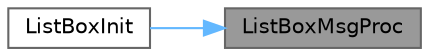digraph "ListBoxMsgProc"
{
 // LATEX_PDF_SIZE
  bgcolor="transparent";
  edge [fontname=Helvetica,fontsize=10,labelfontname=Helvetica,labelfontsize=10];
  node [fontname=Helvetica,fontsize=10,shape=box,height=0.2,width=0.4];
  rankdir="RL";
  Node1 [id="Node000001",label="ListBoxMsgProc",height=0.2,width=0.4,color="gray40", fillcolor="grey60", style="filled", fontcolor="black",tooltip=" "];
  Node1 -> Node2 [id="edge1_Node000001_Node000002",dir="back",color="steelblue1",style="solid",tooltip=" "];
  Node2 [id="Node000002",label="ListBoxInit",height=0.2,width=0.4,color="grey40", fillcolor="white", style="filled",URL="$group__listbox__api.html#gac5b2e9bed1b1375f110e9908dbd77464",tooltip=" "];
}
